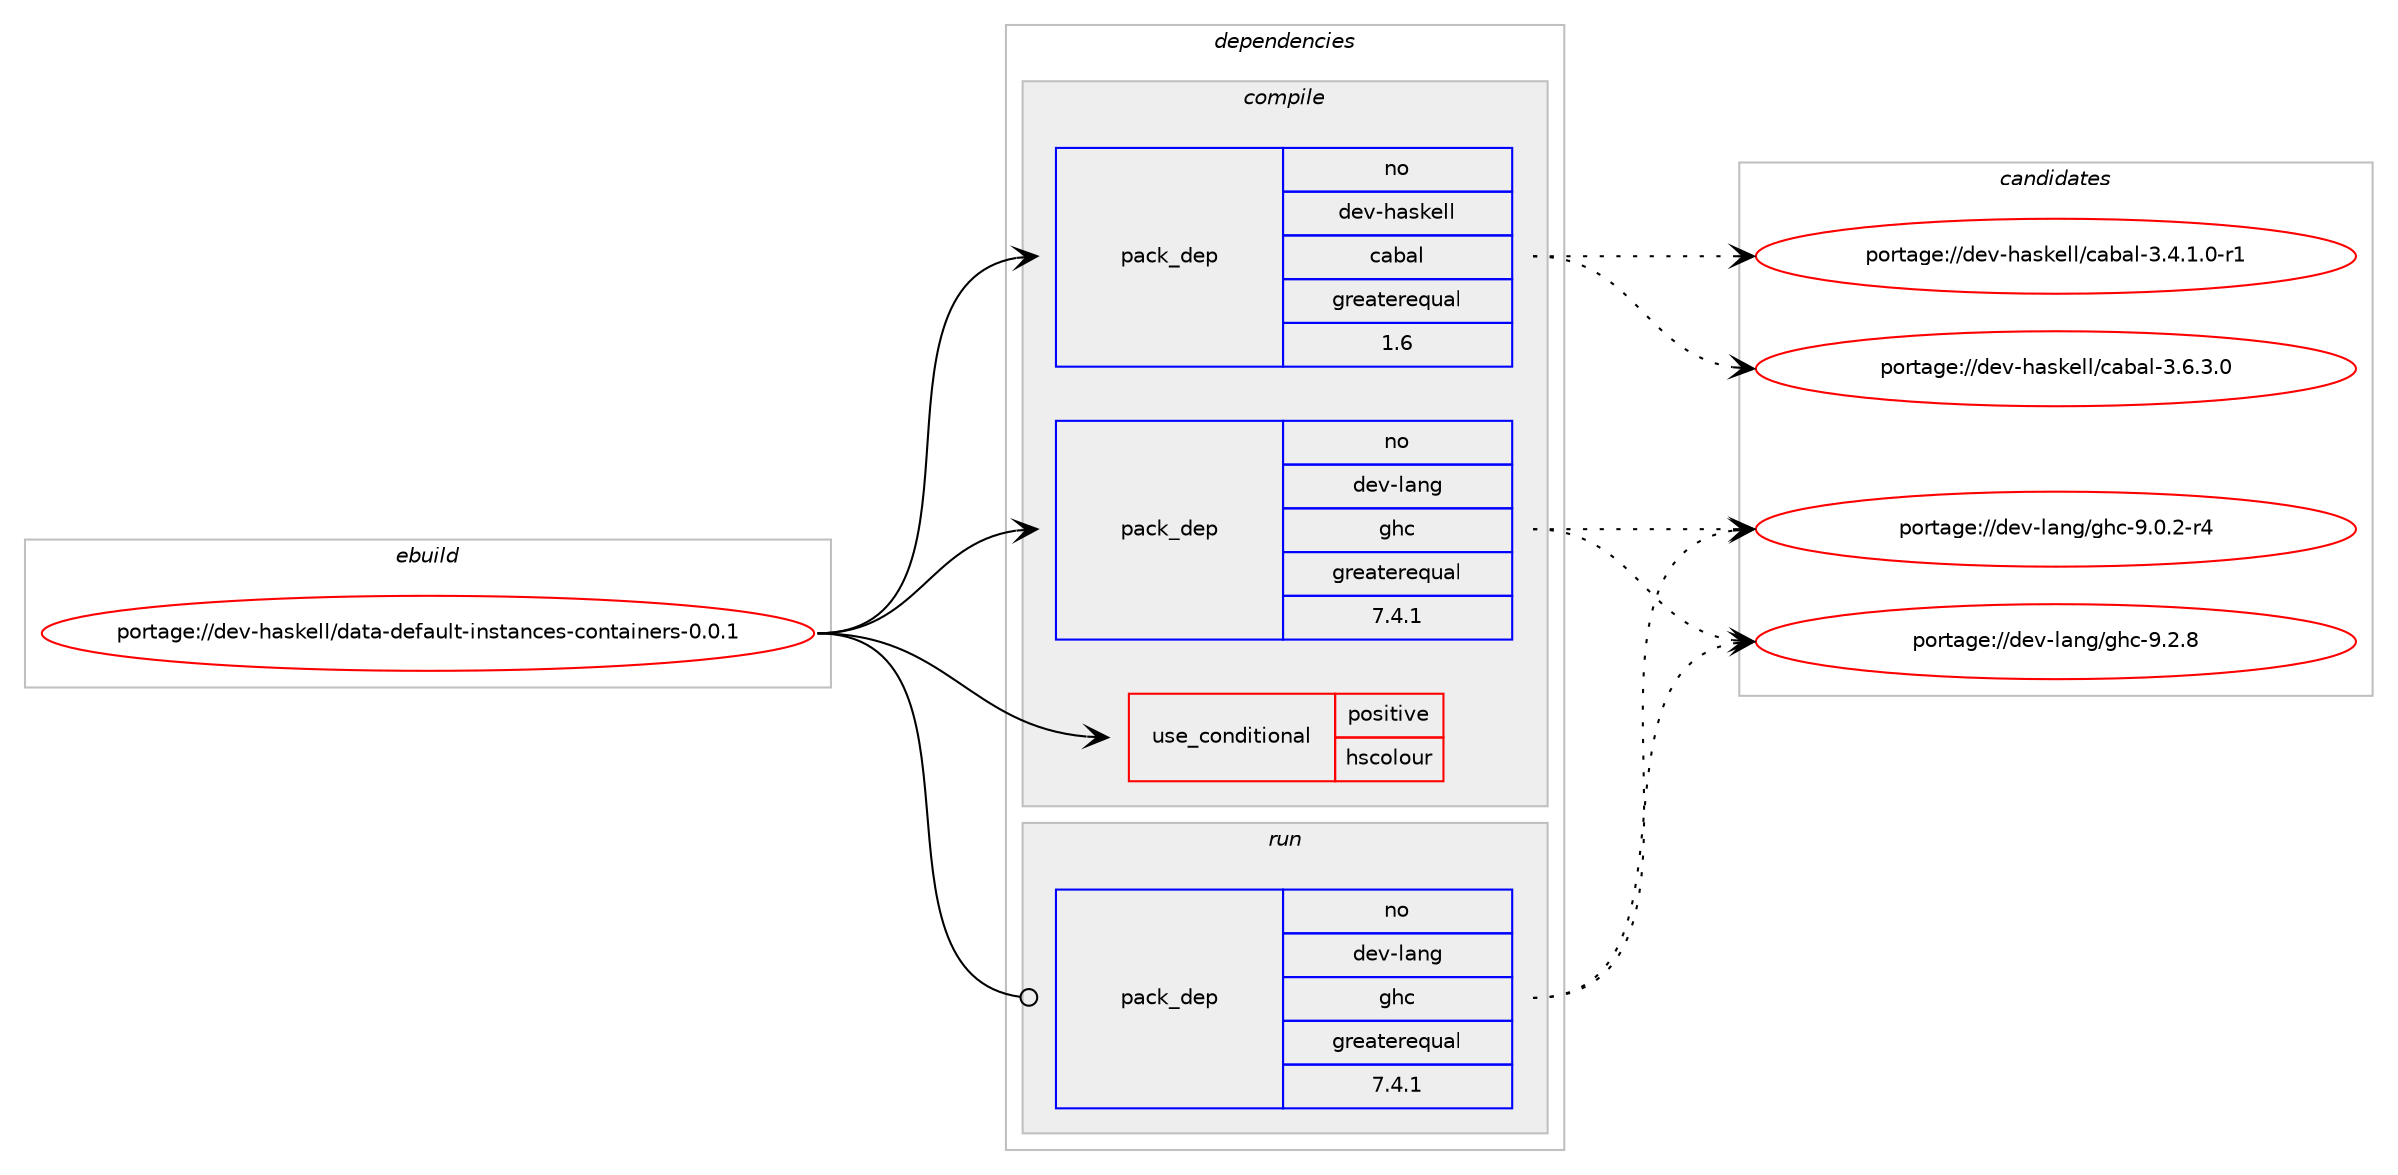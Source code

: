 digraph prolog {

# *************
# Graph options
# *************

newrank=true;
concentrate=true;
compound=true;
graph [rankdir=LR,fontname=Helvetica,fontsize=10,ranksep=1.5];#, ranksep=2.5, nodesep=0.2];
edge  [arrowhead=vee];
node  [fontname=Helvetica,fontsize=10];

# **********
# The ebuild
# **********

subgraph cluster_leftcol {
color=gray;
rank=same;
label=<<i>ebuild</i>>;
id [label="portage://dev-haskell/data-default-instances-containers-0.0.1", color=red, width=4, href="../dev-haskell/data-default-instances-containers-0.0.1.svg"];
}

# ****************
# The dependencies
# ****************

subgraph cluster_midcol {
color=gray;
label=<<i>dependencies</i>>;
subgraph cluster_compile {
fillcolor="#eeeeee";
style=filled;
label=<<i>compile</i>>;
subgraph cond19713 {
dependency36700 [label=<<TABLE BORDER="0" CELLBORDER="1" CELLSPACING="0" CELLPADDING="4"><TR><TD ROWSPAN="3" CELLPADDING="10">use_conditional</TD></TR><TR><TD>positive</TD></TR><TR><TD>hscolour</TD></TR></TABLE>>, shape=none, color=red];
# *** BEGIN UNKNOWN DEPENDENCY TYPE (TODO) ***
# dependency36700 -> package_dependency(portage://dev-haskell/data-default-instances-containers-0.0.1,install,no,dev-haskell,hscolour,none,[,,],[],[])
# *** END UNKNOWN DEPENDENCY TYPE (TODO) ***

}
id:e -> dependency36700:w [weight=20,style="solid",arrowhead="vee"];
subgraph pack16040 {
dependency36701 [label=<<TABLE BORDER="0" CELLBORDER="1" CELLSPACING="0" CELLPADDING="4" WIDTH="220"><TR><TD ROWSPAN="6" CELLPADDING="30">pack_dep</TD></TR><TR><TD WIDTH="110">no</TD></TR><TR><TD>dev-haskell</TD></TR><TR><TD>cabal</TD></TR><TR><TD>greaterequal</TD></TR><TR><TD>1.6</TD></TR></TABLE>>, shape=none, color=blue];
}
id:e -> dependency36701:w [weight=20,style="solid",arrowhead="vee"];
# *** BEGIN UNKNOWN DEPENDENCY TYPE (TODO) ***
# id -> package_dependency(portage://dev-haskell/data-default-instances-containers-0.0.1,install,no,dev-haskell,data-default-class,none,[,,],any_same_slot,[use(optenable(profile),none)])
# *** END UNKNOWN DEPENDENCY TYPE (TODO) ***

subgraph pack16041 {
dependency36702 [label=<<TABLE BORDER="0" CELLBORDER="1" CELLSPACING="0" CELLPADDING="4" WIDTH="220"><TR><TD ROWSPAN="6" CELLPADDING="30">pack_dep</TD></TR><TR><TD WIDTH="110">no</TD></TR><TR><TD>dev-lang</TD></TR><TR><TD>ghc</TD></TR><TR><TD>greaterequal</TD></TR><TR><TD>7.4.1</TD></TR></TABLE>>, shape=none, color=blue];
}
id:e -> dependency36702:w [weight=20,style="solid",arrowhead="vee"];
}
subgraph cluster_compileandrun {
fillcolor="#eeeeee";
style=filled;
label=<<i>compile and run</i>>;
}
subgraph cluster_run {
fillcolor="#eeeeee";
style=filled;
label=<<i>run</i>>;
# *** BEGIN UNKNOWN DEPENDENCY TYPE (TODO) ***
# id -> package_dependency(portage://dev-haskell/data-default-instances-containers-0.0.1,run,no,dev-haskell,data-default-class,none,[,,],any_same_slot,[use(optenable(profile),none)])
# *** END UNKNOWN DEPENDENCY TYPE (TODO) ***

subgraph pack16042 {
dependency36703 [label=<<TABLE BORDER="0" CELLBORDER="1" CELLSPACING="0" CELLPADDING="4" WIDTH="220"><TR><TD ROWSPAN="6" CELLPADDING="30">pack_dep</TD></TR><TR><TD WIDTH="110">no</TD></TR><TR><TD>dev-lang</TD></TR><TR><TD>ghc</TD></TR><TR><TD>greaterequal</TD></TR><TR><TD>7.4.1</TD></TR></TABLE>>, shape=none, color=blue];
}
id:e -> dependency36703:w [weight=20,style="solid",arrowhead="odot"];
# *** BEGIN UNKNOWN DEPENDENCY TYPE (TODO) ***
# id -> package_dependency(portage://dev-haskell/data-default-instances-containers-0.0.1,run,no,dev-lang,ghc,none,[,,],any_same_slot,[use(optenable(profile),none)])
# *** END UNKNOWN DEPENDENCY TYPE (TODO) ***

}
}

# **************
# The candidates
# **************

subgraph cluster_choices {
rank=same;
color=gray;
label=<<i>candidates</i>>;

subgraph choice16040 {
color=black;
nodesep=1;
choice1001011184510497115107101108108479997989710845514652464946484511449 [label="portage://dev-haskell/cabal-3.4.1.0-r1", color=red, width=4,href="../dev-haskell/cabal-3.4.1.0-r1.svg"];
choice100101118451049711510710110810847999798971084551465446514648 [label="portage://dev-haskell/cabal-3.6.3.0", color=red, width=4,href="../dev-haskell/cabal-3.6.3.0.svg"];
dependency36701:e -> choice1001011184510497115107101108108479997989710845514652464946484511449:w [style=dotted,weight="100"];
dependency36701:e -> choice100101118451049711510710110810847999798971084551465446514648:w [style=dotted,weight="100"];
}
subgraph choice16041 {
color=black;
nodesep=1;
choice100101118451089711010347103104994557464846504511452 [label="portage://dev-lang/ghc-9.0.2-r4", color=red, width=4,href="../dev-lang/ghc-9.0.2-r4.svg"];
choice10010111845108971101034710310499455746504656 [label="portage://dev-lang/ghc-9.2.8", color=red, width=4,href="../dev-lang/ghc-9.2.8.svg"];
dependency36702:e -> choice100101118451089711010347103104994557464846504511452:w [style=dotted,weight="100"];
dependency36702:e -> choice10010111845108971101034710310499455746504656:w [style=dotted,weight="100"];
}
subgraph choice16042 {
color=black;
nodesep=1;
choice100101118451089711010347103104994557464846504511452 [label="portage://dev-lang/ghc-9.0.2-r4", color=red, width=4,href="../dev-lang/ghc-9.0.2-r4.svg"];
choice10010111845108971101034710310499455746504656 [label="portage://dev-lang/ghc-9.2.8", color=red, width=4,href="../dev-lang/ghc-9.2.8.svg"];
dependency36703:e -> choice100101118451089711010347103104994557464846504511452:w [style=dotted,weight="100"];
dependency36703:e -> choice10010111845108971101034710310499455746504656:w [style=dotted,weight="100"];
}
}

}

